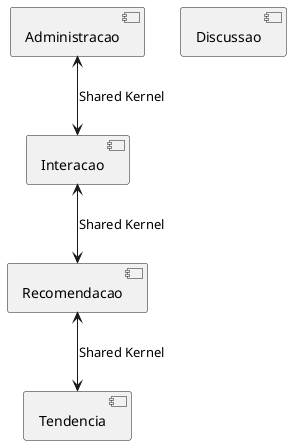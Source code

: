@startuml

skinparam componentStyle uml2

component [Administracao]
component [Interacao]
component [Recomendacao]
component [Discussao]
component [Tendencia]

[Administracao]<-->[Interacao] : Shared Kernel

[Interacao]<-->[Recomendacao] : Shared Kernel

[Recomendacao]<-->[Tendencia] : Shared Kernel



@enduml
